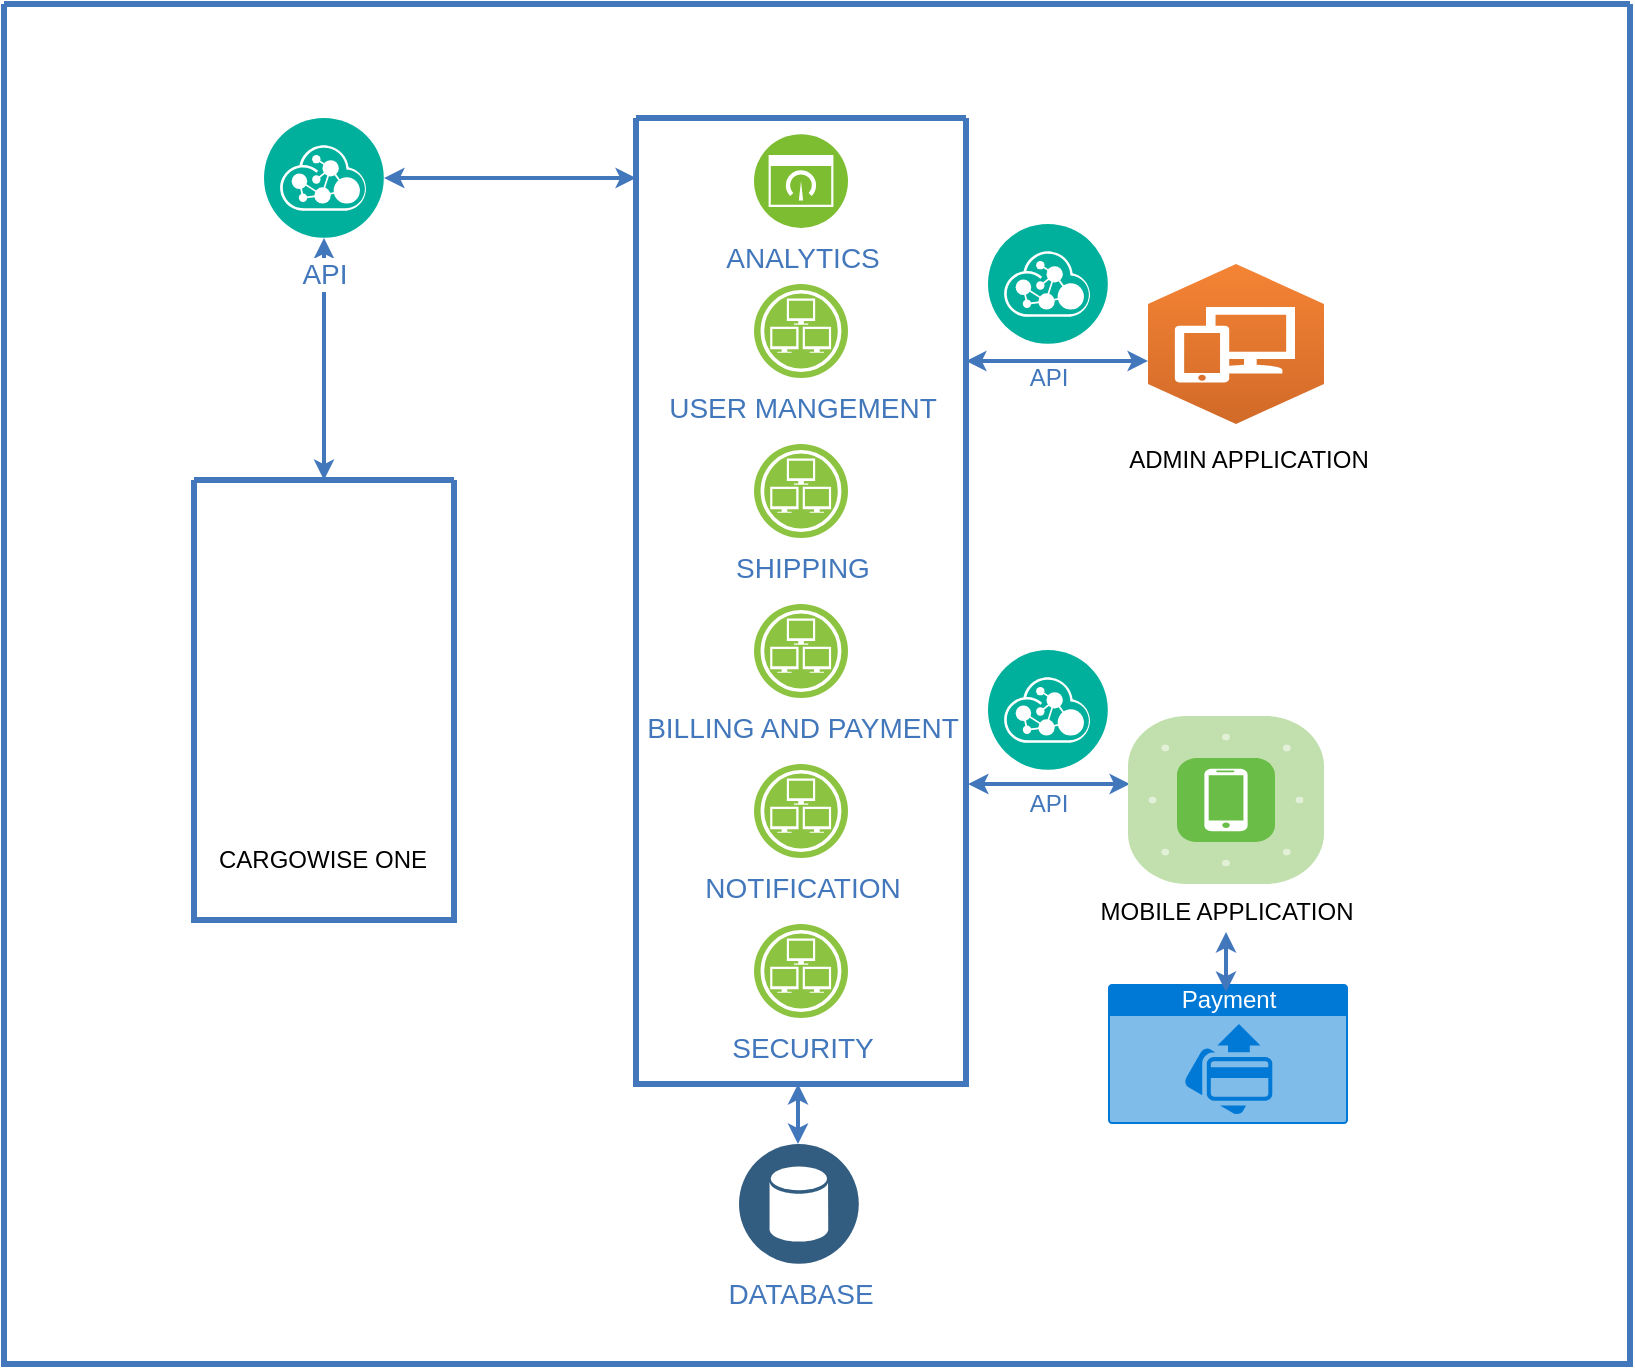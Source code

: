 <mxfile version="14.6.6" type="github">
  <diagram id="0d7cefc2-ccd6-e077-73ed-a8e48b0cddf6" name="Page-1">
    <mxGraphModel dx="868" dy="1309" grid="1" gridSize="10" guides="1" tooltips="1" connect="1" arrows="1" fold="1" page="1" pageScale="1" pageWidth="1169" pageHeight="827" background="#ffffff" math="0" shadow="0">
      <root>
        <mxCell id="0" />
        <mxCell id="1" parent="0" />
        <mxCell id="2" value="" style="swimlane;shadow=0;strokeColor=#4277BB;fillColor=#ffffff;fontColor=#4277BB;align=right;startSize=0;collapsible=0;strokeWidth=3;" parent="1" vertex="1">
          <mxGeometry x="140" y="-60" width="813" height="680" as="geometry" />
        </mxCell>
        <mxCell id="103" style="edgeStyle=elbowEdgeStyle;rounded=0;elbow=vertical;html=1;labelBackgroundColor=#ffffff;startArrow=classic;startFill=1;startSize=4;endArrow=classic;endFill=1;endSize=4;jettySize=auto;orthogonalLoop=1;strokeColor=#4277BB;strokeWidth=2;fontSize=14;fontColor=#4277BB;" parent="2" source="76" target="77" edge="1">
          <mxGeometry relative="1" as="geometry" />
        </mxCell>
        <mxCell id="106" style="edgeStyle=elbowEdgeStyle;rounded=0;elbow=vertical;html=1;entryX=0;entryY=0.522;entryPerimeter=0;labelBackgroundColor=#ffffff;startArrow=classic;startFill=1;startSize=4;endArrow=classic;endFill=1;endSize=4;jettySize=auto;orthogonalLoop=1;strokeColor=#4277BB;strokeWidth=2;fontSize=14;fontColor=#4277BB;" parent="2" source="77" edge="1">
          <mxGeometry relative="1" as="geometry">
            <mxPoint x="572" y="178.626" as="targetPoint" />
          </mxGeometry>
        </mxCell>
        <mxCell id="104" style="edgeStyle=elbowEdgeStyle;rounded=0;elbow=vertical;html=1;labelBackgroundColor=#ffffff;startArrow=classic;startFill=1;startSize=4;endArrow=classic;endFill=1;endSize=4;jettySize=auto;orthogonalLoop=1;strokeColor=#4277BB;strokeWidth=2;fontSize=14;fontColor=#4277BB;" parent="2" source="76" target="28" edge="1">
          <mxGeometry relative="1" as="geometry">
            <mxPoint x="143" y="200" as="targetPoint" />
          </mxGeometry>
        </mxCell>
        <mxCell id="76" value="API" style="aspect=fixed;perimeter=ellipsePerimeter;html=1;align=center;shadow=0;dashed=0;image;image=img/lib/ibm/management/api_management.svg;rounded=1;labelBackgroundColor=#ffffff;strokeColor=#666666;strokeWidth=3;fillColor=#C2952D;gradientColor=none;fontSize=14;fontColor=#4277BB;spacingTop=3;" parent="2" vertex="1">
          <mxGeometry x="130" y="57" width="60" height="60" as="geometry" />
        </mxCell>
        <mxCell id="28" value="" style="swimlane;shadow=0;strokeColor=#4277BB;fillColor=#ffffff;fontColor=#4277BB;align=right;startSize=0;collapsible=0;strokeWidth=3;" parent="2" vertex="1">
          <mxGeometry x="95" y="238" width="130" height="220" as="geometry" />
        </mxCell>
        <mxCell id="hydegSDBryi1ryYRiz3O-109" value="CARGOWISE ONE" style="shape=image;html=1;verticalAlign=top;verticalLabelPosition=bottom;labelBackgroundColor=#ffffff;imageAspect=0;aspect=fixed;image=https://cdn4.iconfinder.com/data/icons/success-filloutline/64/transport-shipping_and_delivery-delivery_truck-cargo-shipping-128.png" vertex="1" parent="28">
          <mxGeometry y="48" width="128" height="128" as="geometry" />
        </mxCell>
        <mxCell id="77" value="" style="swimlane;shadow=0;strokeColor=#4277BB;fillColor=#ffffff;fontColor=#4277BB;align=right;startSize=0;collapsible=0;strokeWidth=3;" parent="2" vertex="1">
          <mxGeometry x="316" y="57" width="165" height="483" as="geometry" />
        </mxCell>
        <mxCell id="85" value="USER MANGEMENT" style="aspect=fixed;perimeter=ellipsePerimeter;html=1;align=center;shadow=0;dashed=0;image;image=img/lib/ibm/infrastructure/infrastructure_services.svg;rounded=1;labelBackgroundColor=#ffffff;strokeColor=#666666;strokeWidth=3;fillColor=#C2952D;gradientColor=none;fontSize=14;fontColor=#4277BB;" parent="77" vertex="1">
          <mxGeometry x="59" y="83" width="47" height="47" as="geometry" />
        </mxCell>
        <mxCell id="86" value="ANALYTICS" style="aspect=fixed;perimeter=ellipsePerimeter;html=1;align=center;shadow=0;dashed=0;image;image=img/lib/ibm/infrastructure/dashboard.svg;rounded=1;labelBackgroundColor=#ffffff;strokeColor=#666666;strokeWidth=3;fillColor=#C2952D;gradientColor=none;fontSize=14;fontColor=#4277BB;" parent="77" vertex="1">
          <mxGeometry x="59" y="8" width="47" height="47" as="geometry" />
        </mxCell>
        <mxCell id="hydegSDBryi1ryYRiz3O-136" value="SHIPPING" style="aspect=fixed;perimeter=ellipsePerimeter;html=1;align=center;shadow=0;dashed=0;image;image=img/lib/ibm/infrastructure/infrastructure_services.svg;rounded=1;labelBackgroundColor=#ffffff;strokeColor=#666666;strokeWidth=3;fillColor=#C2952D;gradientColor=none;fontSize=14;fontColor=#4277BB;" vertex="1" parent="77">
          <mxGeometry x="59" y="163" width="47" height="47" as="geometry" />
        </mxCell>
        <mxCell id="hydegSDBryi1ryYRiz3O-137" value="BILLING AND PAYMENT" style="aspect=fixed;perimeter=ellipsePerimeter;html=1;align=center;shadow=0;dashed=0;image;image=img/lib/ibm/infrastructure/infrastructure_services.svg;rounded=1;labelBackgroundColor=#ffffff;strokeColor=#666666;strokeWidth=3;fillColor=#C2952D;gradientColor=none;fontSize=14;fontColor=#4277BB;" vertex="1" parent="77">
          <mxGeometry x="59" y="243" width="47" height="47" as="geometry" />
        </mxCell>
        <mxCell id="hydegSDBryi1ryYRiz3O-138" value="NOTIFICATION" style="aspect=fixed;perimeter=ellipsePerimeter;html=1;align=center;shadow=0;dashed=0;image;image=img/lib/ibm/infrastructure/infrastructure_services.svg;rounded=1;labelBackgroundColor=#ffffff;strokeColor=#666666;strokeWidth=3;fillColor=#C2952D;gradientColor=none;fontSize=14;fontColor=#4277BB;" vertex="1" parent="77">
          <mxGeometry x="59" y="323" width="47" height="47" as="geometry" />
        </mxCell>
        <mxCell id="hydegSDBryi1ryYRiz3O-139" value="SECURITY" style="aspect=fixed;perimeter=ellipsePerimeter;html=1;align=center;shadow=0;dashed=0;image;image=img/lib/ibm/infrastructure/infrastructure_services.svg;rounded=1;labelBackgroundColor=#ffffff;strokeColor=#666666;strokeWidth=3;fillColor=#C2952D;gradientColor=none;fontSize=14;fontColor=#4277BB;" vertex="1" parent="77">
          <mxGeometry x="59" y="403" width="47" height="47" as="geometry" />
        </mxCell>
        <mxCell id="hydegSDBryi1ryYRiz3O-111" value="DATABASE" style="aspect=fixed;perimeter=ellipsePerimeter;html=1;align=center;shadow=0;dashed=0;image;image=img/lib/ibm/data/data_services.svg;rounded=1;labelBackgroundColor=#ffffff;strokeColor=#666666;strokeWidth=3;fillColor=#C2952D;gradientColor=none;fontSize=14;fontColor=#4277BB;" vertex="1" parent="2">
          <mxGeometry x="367.5" y="570" width="60" height="60" as="geometry" />
        </mxCell>
        <mxCell id="hydegSDBryi1ryYRiz3O-113" style="edgeStyle=elbowEdgeStyle;rounded=0;elbow=vertical;html=1;entryX=0;entryY=0.522;entryPerimeter=0;labelBackgroundColor=#ffffff;startArrow=classic;startFill=1;startSize=4;endArrow=classic;endFill=1;endSize=4;jettySize=auto;orthogonalLoop=1;strokeColor=#4277BB;strokeWidth=2;fontSize=14;fontColor=#4277BB;" edge="1" parent="2">
          <mxGeometry relative="1" as="geometry">
            <mxPoint x="482" y="390" as="sourcePoint" />
            <mxPoint x="563" y="389.996" as="targetPoint" />
          </mxGeometry>
        </mxCell>
        <mxCell id="hydegSDBryi1ryYRiz3O-123" value="MOBILE APPLICATION" style="verticalLabelPosition=bottom;html=1;fillColor=#6ABD46;strokeColor=#ffffff;verticalAlign=top;align=center;points=[[0.085,0.085,0],[0.915,0.085,0],[0.915,0.915,0],[0.085,0.915,0],[0.25,0,0],[0.5,0,0],[0.75,0,0],[1,0.25,0],[1,0.5,0],[1,0.75,0],[0.75,1,0],[0.5,1,0],[0.25,1,0],[0,0.75,0],[0,0.5,0],[0,0.25,0]];pointerEvents=1;shape=mxgraph.cisco_safe.compositeIcon;bgIcon=mxgraph.cisco_safe.architecture.generic_appliance;resIcon=mxgraph.cisco_safe.architecture.mobile;" vertex="1" parent="2">
          <mxGeometry x="562" y="356" width="98" height="84" as="geometry" />
        </mxCell>
        <mxCell id="hydegSDBryi1ryYRiz3O-128" value="API" style="aspect=fixed;perimeter=ellipsePerimeter;html=1;align=center;shadow=0;dashed=0;fontColor=#4277BB;labelBackgroundColor=#ffffff;fontSize=12;spacingTop=3;image;image=img/lib/ibm/management/api_management.svg;" vertex="1" parent="2">
          <mxGeometry x="492" y="110" width="60" height="60" as="geometry" />
        </mxCell>
        <mxCell id="hydegSDBryi1ryYRiz3O-129" value="API" style="aspect=fixed;perimeter=ellipsePerimeter;html=1;align=center;shadow=0;dashed=0;fontColor=#4277BB;labelBackgroundColor=#ffffff;fontSize=12;spacingTop=3;image;image=img/lib/ibm/management/api_management.svg;" vertex="1" parent="2">
          <mxGeometry x="492" y="323" width="60" height="60" as="geometry" />
        </mxCell>
        <mxCell id="hydegSDBryi1ryYRiz3O-132" style="edgeStyle=elbowEdgeStyle;rounded=0;elbow=vertical;html=1;labelBackgroundColor=#ffffff;startArrow=classic;startFill=1;startSize=4;endArrow=classic;endFill=1;endSize=4;jettySize=auto;orthogonalLoop=1;strokeColor=#4277BB;strokeWidth=2;fontSize=14;fontColor=#4277BB;" edge="1" parent="2">
          <mxGeometry relative="1" as="geometry">
            <mxPoint x="397" y="570" as="targetPoint" />
            <mxPoint x="397" y="540" as="sourcePoint" />
          </mxGeometry>
        </mxCell>
        <mxCell id="hydegSDBryi1ryYRiz3O-140" value="Payment" style="html=1;strokeColor=none;fillColor=#0079D6;labelPosition=center;verticalLabelPosition=middle;verticalAlign=top;align=center;fontSize=12;outlineConnect=0;spacingTop=-6;fontColor=#FFFFFF;shape=mxgraph.sitemap.payment;" vertex="1" parent="2">
          <mxGeometry x="552" y="490" width="120" height="70" as="geometry" />
        </mxCell>
        <mxCell id="hydegSDBryi1ryYRiz3O-142" style="edgeStyle=elbowEdgeStyle;rounded=0;elbow=vertical;html=1;labelBackgroundColor=#ffffff;startArrow=classic;startFill=1;startSize=4;endArrow=classic;endFill=1;endSize=4;jettySize=auto;orthogonalLoop=1;strokeColor=#4277BB;strokeWidth=2;fontSize=14;fontColor=#4277BB;" edge="1" parent="2">
          <mxGeometry relative="1" as="geometry">
            <mxPoint x="611" y="494" as="targetPoint" />
            <mxPoint x="611" y="464" as="sourcePoint" />
            <Array as="points">
              <mxPoint x="776" y="474" />
            </Array>
          </mxGeometry>
        </mxCell>
        <mxCell id="hydegSDBryi1ryYRiz3O-125" value="" style="outlineConnect=0;dashed=0;verticalLabelPosition=bottom;verticalAlign=top;align=center;html=1;shape=mxgraph.aws3.workspaces;fillColor=#D16A28;gradientColor=#F58435;gradientDirection=north;" vertex="1" parent="2">
          <mxGeometry x="572" y="130" width="88" height="80" as="geometry" />
        </mxCell>
        <mxCell id="hydegSDBryi1ryYRiz3O-115" value="ADMIN APPLICATION" style="text;html=1;align=center;verticalAlign=middle;resizable=0;points=[];autosize=1;strokeColor=none;" vertex="1" parent="2">
          <mxGeometry x="552" y="218" width="140" height="20" as="geometry" />
        </mxCell>
      </root>
    </mxGraphModel>
  </diagram>
</mxfile>
